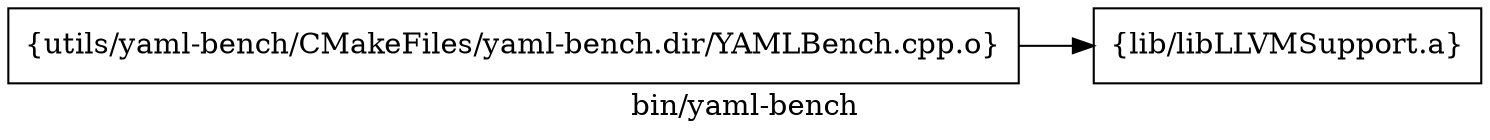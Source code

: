 digraph "bin/yaml-bench" {
	label="bin/yaml-bench";
	rankdir=LR;
	{ rank=same; Node0x560e468206c8;  }

	Node0x560e468206c8 [shape=record,shape=box,group=0,label="{utils/yaml-bench/CMakeFiles/yaml-bench.dir/YAMLBench.cpp.o}"];
	Node0x560e468206c8 -> Node0x560e4681f9a8;
	Node0x560e4681f9a8 [shape=record,shape=box,group=0,label="{lib/libLLVMSupport.a}"];
}
